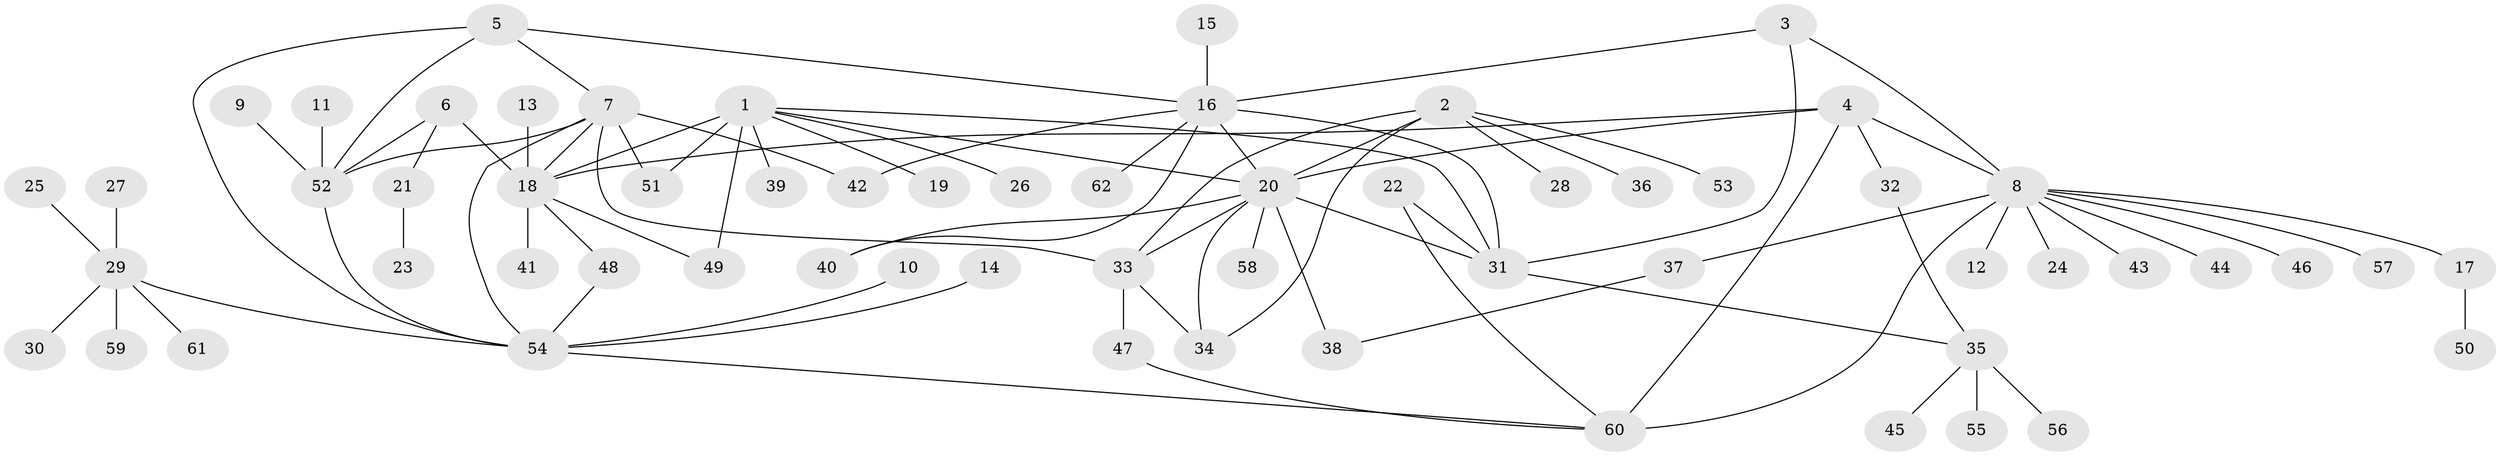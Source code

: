 // original degree distribution, {7: 0.0449438202247191, 4: 0.0449438202247191, 5: 0.011235955056179775, 10: 0.011235955056179775, 6: 0.0449438202247191, 11: 0.011235955056179775, 9: 0.02247191011235955, 8: 0.02247191011235955, 3: 0.06741573033707865, 13: 0.011235955056179775, 1: 0.5280898876404494, 2: 0.1797752808988764}
// Generated by graph-tools (version 1.1) at 2025/37/03/04/25 23:37:48]
// undirected, 62 vertices, 86 edges
graph export_dot {
  node [color=gray90,style=filled];
  1;
  2;
  3;
  4;
  5;
  6;
  7;
  8;
  9;
  10;
  11;
  12;
  13;
  14;
  15;
  16;
  17;
  18;
  19;
  20;
  21;
  22;
  23;
  24;
  25;
  26;
  27;
  28;
  29;
  30;
  31;
  32;
  33;
  34;
  35;
  36;
  37;
  38;
  39;
  40;
  41;
  42;
  43;
  44;
  45;
  46;
  47;
  48;
  49;
  50;
  51;
  52;
  53;
  54;
  55;
  56;
  57;
  58;
  59;
  60;
  61;
  62;
  1 -- 18 [weight=2.0];
  1 -- 19 [weight=1.0];
  1 -- 20 [weight=1.0];
  1 -- 26 [weight=1.0];
  1 -- 31 [weight=1.0];
  1 -- 39 [weight=1.0];
  1 -- 49 [weight=2.0];
  1 -- 51 [weight=1.0];
  2 -- 20 [weight=1.0];
  2 -- 28 [weight=1.0];
  2 -- 33 [weight=1.0];
  2 -- 34 [weight=1.0];
  2 -- 36 [weight=1.0];
  2 -- 53 [weight=1.0];
  3 -- 8 [weight=1.0];
  3 -- 16 [weight=2.0];
  3 -- 31 [weight=2.0];
  4 -- 8 [weight=2.0];
  4 -- 18 [weight=1.0];
  4 -- 20 [weight=1.0];
  4 -- 32 [weight=1.0];
  4 -- 60 [weight=2.0];
  5 -- 7 [weight=1.0];
  5 -- 16 [weight=1.0];
  5 -- 52 [weight=1.0];
  5 -- 54 [weight=1.0];
  6 -- 18 [weight=1.0];
  6 -- 21 [weight=1.0];
  6 -- 52 [weight=1.0];
  7 -- 18 [weight=1.0];
  7 -- 33 [weight=1.0];
  7 -- 42 [weight=1.0];
  7 -- 51 [weight=1.0];
  7 -- 52 [weight=1.0];
  7 -- 54 [weight=1.0];
  8 -- 12 [weight=1.0];
  8 -- 17 [weight=1.0];
  8 -- 24 [weight=1.0];
  8 -- 37 [weight=1.0];
  8 -- 43 [weight=1.0];
  8 -- 44 [weight=1.0];
  8 -- 46 [weight=1.0];
  8 -- 57 [weight=1.0];
  8 -- 60 [weight=1.0];
  9 -- 52 [weight=1.0];
  10 -- 54 [weight=1.0];
  11 -- 52 [weight=1.0];
  13 -- 18 [weight=1.0];
  14 -- 54 [weight=1.0];
  15 -- 16 [weight=1.0];
  16 -- 20 [weight=1.0];
  16 -- 31 [weight=1.0];
  16 -- 40 [weight=1.0];
  16 -- 42 [weight=1.0];
  16 -- 62 [weight=1.0];
  17 -- 50 [weight=1.0];
  18 -- 41 [weight=1.0];
  18 -- 48 [weight=1.0];
  18 -- 49 [weight=1.0];
  20 -- 31 [weight=1.0];
  20 -- 33 [weight=1.0];
  20 -- 34 [weight=1.0];
  20 -- 38 [weight=1.0];
  20 -- 40 [weight=1.0];
  20 -- 58 [weight=1.0];
  21 -- 23 [weight=1.0];
  22 -- 31 [weight=1.0];
  22 -- 60 [weight=1.0];
  25 -- 29 [weight=1.0];
  27 -- 29 [weight=1.0];
  29 -- 30 [weight=1.0];
  29 -- 54 [weight=1.0];
  29 -- 59 [weight=1.0];
  29 -- 61 [weight=1.0];
  31 -- 35 [weight=1.0];
  32 -- 35 [weight=1.0];
  33 -- 34 [weight=1.0];
  33 -- 47 [weight=1.0];
  35 -- 45 [weight=1.0];
  35 -- 55 [weight=1.0];
  35 -- 56 [weight=1.0];
  37 -- 38 [weight=1.0];
  47 -- 60 [weight=1.0];
  48 -- 54 [weight=1.0];
  52 -- 54 [weight=1.0];
  54 -- 60 [weight=1.0];
}

